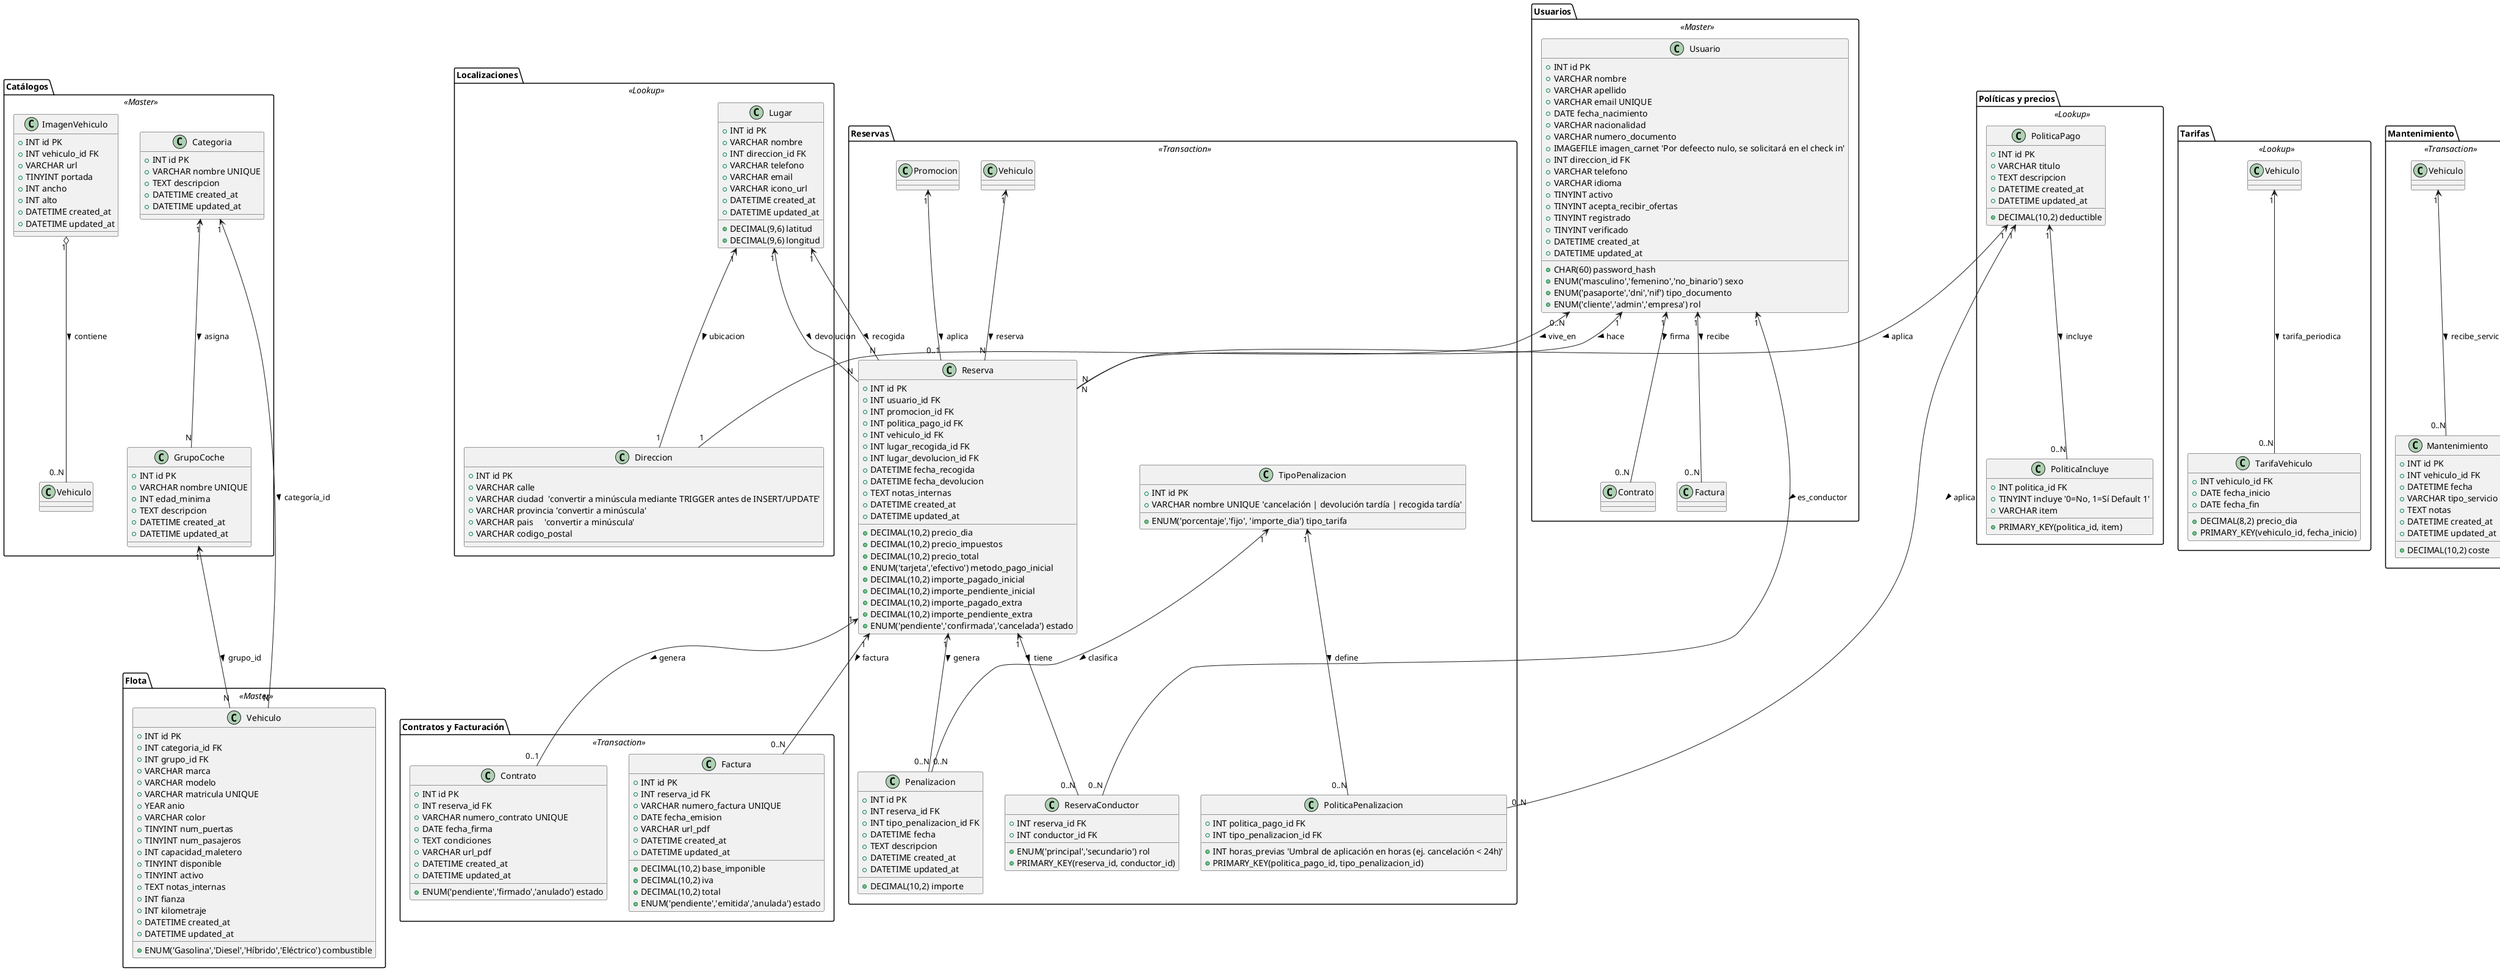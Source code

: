@startuml esquemadbMOBILITY4YOU
' ================================
' Diagrama de clases / tablas MySQL (actualizado con TipoPenalizacion, índices compuestos y normalización de Direccion)
' ================================

skinparam class {
  BackgroundColor<<Master>> #DDFFDD
  BackgroundColor<<Lookup>> #FFEECC
  BackgroundColor<<Transaction>> #FFDDDD
  BorderColor #333
}

' ----------------
package "Catálogos" <<Master>> {
  class Categoria {
    + INT id PK
    + VARCHAR nombre UNIQUE
    + TEXT descripcion
    + DATETIME created_at
    + DATETIME updated_at
  }

  class GrupoCoche {
    + INT id PK
    + VARCHAR nombre UNIQUE
    + INT edad_minima
    + TEXT descripcion
    + DATETIME created_at
    + DATETIME updated_at
  }

  class ImagenVehiculo {
    + INT id PK
    + INT vehiculo_id FK
    + VARCHAR url
    + TINYINT portada
    + INT ancho
    + INT alto
    + DATETIME created_at
    + DATETIME updated_at
  }

  Categoria "1" <-- "N" GrupoCoche : asigna >
  ImagenVehiculo "1" o-- "0..N" Vehiculo : contiene >
}

package "Flota" <<Master>> {
  class Vehiculo {
    + INT id PK
    + INT categoria_id FK
    + INT grupo_id FK
    + ENUM('Gasolina','Diesel','Híbrido','Eléctrico') combustible
    + VARCHAR marca
    + VARCHAR modelo
    + VARCHAR matricula UNIQUE
    + YEAR anio
    + VARCHAR color
    + TINYINT num_puertas
    + TINYINT num_pasajeros
    + INT capacidad_maletero
    + TINYINT disponible
    + TINYINT activo
    + TEXT notas_internas
    + INT fianza
    + INT kilometraje
    + DATETIME created_at
    + DATETIME updated_at
  }

  Categoria "1" <-- "N" Vehiculo      : categoría_id >
  GrupoCoche "1" <-- "N" Vehiculo     : grupo_id >
}

package "Localizaciones" <<Lookup>> {
  class Direccion {
    + INT id PK
    + VARCHAR calle
    + VARCHAR ciudad  'convertir a minúscula mediante TRIGGER antes de INSERT/UPDATE'
    + VARCHAR provincia 'convertir a minúscula'
    + VARCHAR pais     'convertir a minúscula'
    + VARCHAR codigo_postal
  }

  class Lugar {
    + INT id PK
    + VARCHAR nombre
    + INT direccion_id FK
    + DECIMAL(9,6) latitud
    + DECIMAL(9,6) longitud
    + VARCHAR telefono
    + VARCHAR email
    + VARCHAR icono_url
    + DATETIME created_at
    + DATETIME updated_at
  }

  Lugar "1" <-- "1" Direccion : ubicacion >
}

package "Usuarios" <<Master>> {
  class Usuario {
    + INT id PK
    + VARCHAR nombre
    + VARCHAR apellido
    + VARCHAR email UNIQUE
    + DATE fecha_nacimiento
    + CHAR(60) password_hash
    + ENUM('masculino','femenino','no_binario') sexo
    + VARCHAR nacionalidad
    + ENUM('pasaporte','dni','nif') tipo_documento
    + VARCHAR numero_documento
    + IMAGEFILE imagen_carnet 'Por defeecto nulo, se solicitará en el check in'
    + INT direccion_id FK
    + VARCHAR telefono
    + ENUM('cliente','admin','empresa') rol
    + VARCHAR idioma
    + TINYINT activo
    + TINYINT acepta_recibir_ofertas
    + TINYINT registrado
    + TINYINT verificado
    + DATETIME created_at
    + DATETIME updated_at
  }

  Usuario "0..N" <-- "1" Direccion : vive_en >

  ' A confirmarlo con Soukaina
  Usuario "1" <-- "0..N" Contrato : firma >
  Usuario "1" <-- "0..N" Factura : recibe >
}

package "Políticas y precios" <<Lookup>> {
  class PoliticaPago {
    + INT id PK
    + VARCHAR titulo
    + DECIMAL(10,2) deductible
    + TEXT descripcion
    + DATETIME created_at
    + DATETIME updated_at
  }

  class PoliticaIncluye {
    + INT politica_id FK
    + TINYINT incluye '0=No, 1=Sí Default 1'
    + VARCHAR item
    + PRIMARY_KEY(politica_id, item)
  }

  PoliticaPago "1" <-- "0..N" PoliticaIncluye : incluye >
}

package "Tarifas" <<Lookup>> {
  class TarifaVehiculo {
    + INT vehiculo_id FK
    + DATE fecha_inicio
    + DATE fecha_fin
    + DECIMAL(8,2) precio_dia
    + PRIMARY_KEY(vehiculo_id, fecha_inicio)
    ' Índice compuesto para búsquedas de tarifa vigente:
    ' INDEX idx_tarifa_vehiculo_periodo (vehiculo_id, fecha_inicio, fecha_fin)
  }

  Vehiculo "1" <-- "0..N" TarifaVehiculo : tarifa_periodica >
}

package "Reservas" <<Transaction>> {
  class Reserva {
    + INT id PK
    + INT usuario_id FK
    + INT promocion_id FK
    + INT politica_pago_id FK
    + INT vehiculo_id FK
    + INT lugar_recogida_id FK
    + INT lugar_devolucion_id FK
    + DATETIME fecha_recogida
    + DATETIME fecha_devolucion
    + DECIMAL(10,2) precio_dia
    + DECIMAL(10,2) precio_impuestos
    + DECIMAL(10,2) precio_total
    + ENUM('tarjeta','efectivo') metodo_pago_inicial
    + DECIMAL(10,2) importe_pagado_inicial
    + DECIMAL(10,2) importe_pendiente_inicial
    + DECIMAL(10,2) importe_pagado_extra
    + DECIMAL(10,2) importe_pendiente_extra
    + ENUM('pendiente','confirmada','cancelada') estado
    + TEXT notas_internas
    + DATETIME created_at
    + DATETIME updated_at
    ' Índice compuesto para búsquedas de disponibilidad:
    ' INDEX idx_reserva_fechas (fecha_recogida, fecha_devolucion)
  }

  class ReservaConductor {
    + INT reserva_id FK
    + INT conductor_id FK
    + ENUM('principal','secundario') rol
    + PRIMARY_KEY(reserva_id, conductor_id)
  }

  'Tipos predefinidos: Tarifa por hora fuera de horaio, Cubro de un día por retraso de dos horas desde la hora de recogida|devolución, Cancelación tarde'
  class TipoPenalizacion {
    + INT id PK
    + VARCHAR nombre UNIQUE 'cancelación | devolución tardía | recogida tardía'
    + ENUM('porcentaje','fijo', 'importe_dia') tipo_tarifa
  }

  class Penalizacion {
    + INT id PK
    + INT reserva_id FK
    + INT tipo_penalizacion_id FK
    + DECIMAL(10,2) importe
    + DATETIME fecha
    + TEXT descripcion
    + DATETIME created_at
    + DATETIME updated_at
  }

  class PoliticaPenalizacion {
    + INT politica_pago_id FK
    + INT tipo_penalizacion_id FK
    + INT horas_previas 'Umbral de aplicación en horas (ej. cancelación < 24h)'
    + PRIMARY_KEY(politica_pago_id, tipo_penalizacion_id)
  }


  Usuario "1" <-- "N" Reserva           : hace >
  Vehiculo "1" <-- "N" Reserva         : reserva >
  Lugar   "1" <-- "N" Reserva         : recogida >
  Lugar   "1" <-- "N" Reserva         : devolucion >
  PoliticaPago "1" <-- "N" Reserva     : aplica >
  Promocion "1" <-- "0..1" Reserva      : aplica >

  Reserva "1" <-- "0..N" ReservaConductor : tiene >
  Usuario "1" <-- "0..N" ReservaConductor : es_conductor >
  Reserva "1" <-- "0..N" Penalizacion      : genera >

  TipoPenalizacion "1" <-- "0..N" Penalizacion : clasifica >
  PoliticaPago "1" <-- "0..N" PoliticaPenalizacion : aplica >
  TipoPenalizacion "1" <-- "0..N" PoliticaPenalizacion : define >

}

package "Contratos y Facturación" <<Transaction>> {
  ' Tabla de contratos asociados a una reserva
  class Contrato {
    + INT id PK
    + INT reserva_id FK
    + VARCHAR numero_contrato UNIQUE
    + DATE fecha_firma
    + TEXT condiciones
    + VARCHAR url_pdf
    + ENUM('pendiente','firmado','anulado') estado
    + DATETIME created_at
    + DATETIME updated_at
  }

  ' Tabla de facturas asociadas a una reserva
  class Factura {
    + INT id PK
    + INT reserva_id FK
    + VARCHAR numero_factura UNIQUE
    + DATE fecha_emision
    + DECIMAL(10,2) base_imponible
    + DECIMAL(10,2) iva
    + DECIMAL(10,2) total
    + VARCHAR url_pdf
    + ENUM('pendiente','emitida','anulada') estado
    + DATETIME created_at
    + DATETIME updated_at
  }

  Reserva "1" <-- "0..1" Contrato : genera >
  Reserva "1" <-- "0..N" Factura : factura >
}

package "Mantenimiento" <<Transaction>> {
  class Mantenimiento {
    + INT id PK
    + INT vehiculo_id FK
    + DATETIME fecha
    + VARCHAR tipo_servicio
    + DECIMAL(10,2) coste
    + TEXT notas
    + DATETIME created_at
    + DATETIME updated_at
  }

  Vehiculo "1" <-- "0..N" Mantenimiento : recibe_servicio >
}

package "Promociones" <<Lookup>> {
  class Promocion {
    + INT id PK
    + VARCHAR nombre
    + TEXT descripcion
    + DECIMAL(5,2) descuento_pct
    + DATE fecha_inicio
    + DATE fecha_fin
    + TINYINT activo
    + DATETIME created_at
    + DATETIME updated_at
  }
}

package "Contenidos estáticos" <<Lookup>> {
  class Contenido {
    + INT id PK
    + ENUM('blog','faq','legal','info', 'mini_section') tipo
    + VARCHAR titulo
    + VARCHAR subtitulo
    + TEXT cuerpo
    + TEXT info_adicional
    + String icono_url
    + TINYINT publicado
    + DATETIME created_at
    + DATETIME updated_at
  }
}




'Nota: Para controlar la disponibilidad de un vehículo por reserva o mantenimiento sería interesante crear una vista o tabla materializada EstadoVehiculo (vehiculo_id, fecha, estado) que combine reservas confirmadas y mantenimientos.'

@enduml